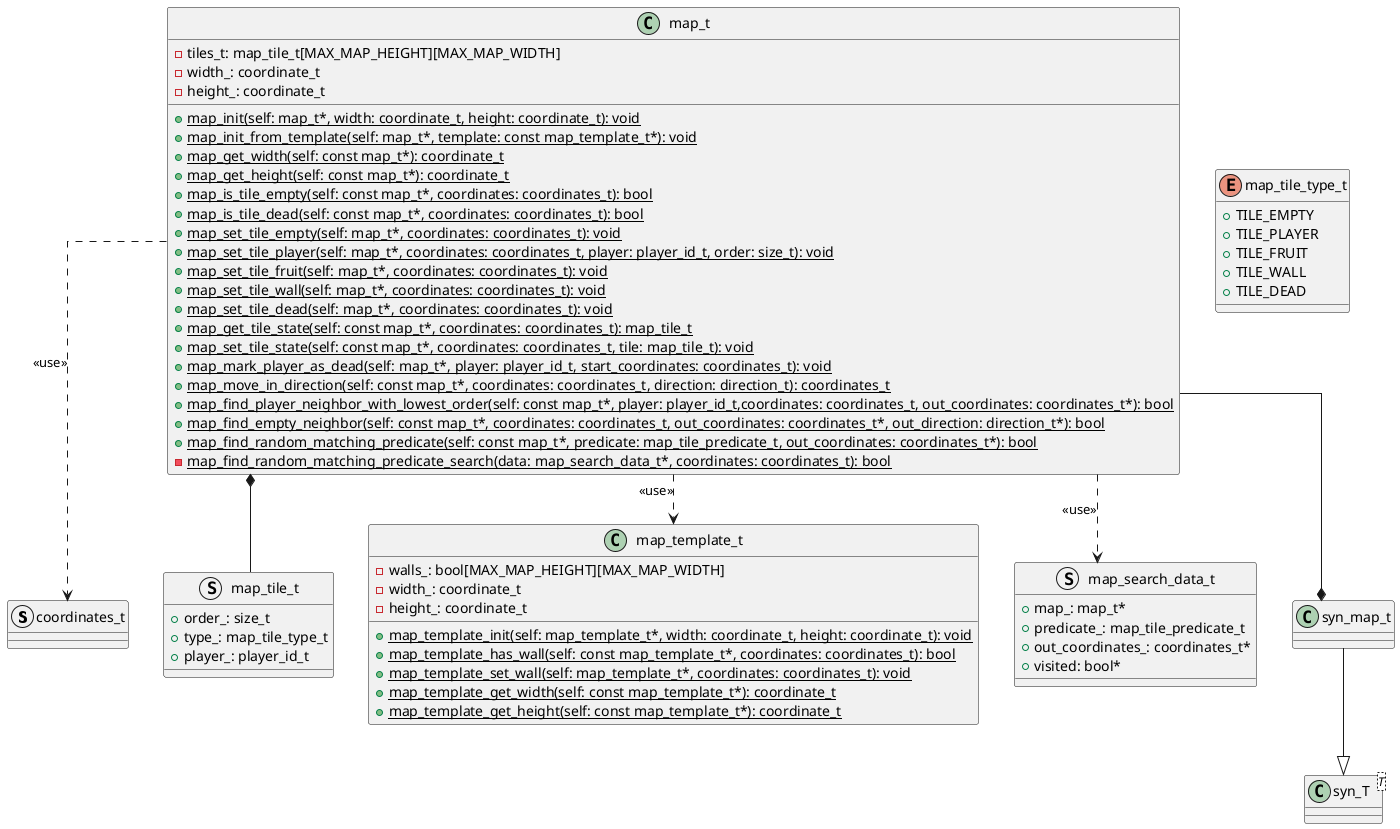@startuml

skinparam ranksep 50
skinparam linetype ortho

struct coordinates_t

enum map_tile_type_t {
+ TILE_EMPTY
+ TILE_PLAYER
+ TILE_FRUIT
+ TILE_WALL
+ TILE_DEAD
}

struct map_tile_t {
+ order_: size_t
+ type_: map_tile_type_t
+ player_: player_id_t
}

class map_template_t {
- walls_: bool[MAX_MAP_HEIGHT][MAX_MAP_WIDTH]
- width_: coordinate_t
- height_: coordinate_t

{static} + map_template_init(self: map_template_t*, width: coordinate_t, height: coordinate_t): void
{static} + map_template_has_wall(self: const map_template_t*, coordinates: coordinates_t): bool
{static} + map_template_set_wall(self: map_template_t*, coordinates: coordinates_t): void
{static} + map_template_get_width(self: const map_template_t*): coordinate_t
{static} + map_template_get_height(self: const map_template_t*): coordinate_t
}

class map_t {
- tiles_t: map_tile_t[MAX_MAP_HEIGHT][MAX_MAP_WIDTH]
- width_: coordinate_t
- height_: coordinate_t

{static} + map_init(self: map_t*, width: coordinate_t, height: coordinate_t): void
{static} + map_init_from_template(self: map_t*, template: const map_template_t*): void
{static} + map_get_width(self: const map_t*): coordinate_t
{static} + map_get_height(self: const map_t*): coordinate_t
{static} + map_is_tile_empty(self: const map_t*, coordinates: coordinates_t): bool
{static} + map_is_tile_dead(self: const map_t*, coordinates: coordinates_t): bool
{static} + map_set_tile_empty(self: map_t*, coordinates: coordinates_t): void
{static} + map_set_tile_player(self: map_t*, coordinates: coordinates_t, player: player_id_t, order: size_t): void
{static} + map_set_tile_fruit(self: map_t*, coordinates: coordinates_t): void
{static} + map_set_tile_wall(self: map_t*, coordinates: coordinates_t): void
{static} + map_set_tile_dead(self: map_t*, coordinates: coordinates_t): void
{static} + map_get_tile_state(self: const map_t*, coordinates: coordinates_t): map_tile_t
{static} + map_set_tile_state(self: const map_t*, coordinates: coordinates_t, tile: map_tile_t): void
{static} + map_mark_player_as_dead(self: map_t*, player: player_id_t, start_coordinates: coordinates_t): void
{static} + map_move_in_direction(self: const map_t*, coordinates: coordinates_t, direction: direction_t): coordinates_t
{static} + map_find_player_neighbor_with_lowest_order(self: const map_t*, player: player_id_t,coordinates: coordinates_t, out_coordinates: coordinates_t*): bool
{static} + map_find_empty_neighbor(self: const map_t*, coordinates: coordinates_t, out_coordinates: coordinates_t*, out_direction: direction_t*): bool
{static} + map_find_random_matching_predicate(self: const map_t*, predicate: map_tile_predicate_t, out_coordinates: coordinates_t*): bool
{static} - map_find_random_matching_predicate_search(data: map_search_data_t*, coordinates: coordinates_t): bool
}
map_t *-- map_tile_t
map_t ..> map_template_t : <<use>>
map_t ..> coordinates_t : <<use>>

struct map_search_data_t {
+ map_: map_t*
+ predicate_: map_tile_predicate_t
+ out_coordinates_: coordinates_t*
+ visited: bool*
}
map_t ..> map_search_data_t : <<use>>

class syn_T<T>

class syn_map_t
syn_map_t --|> syn_T
map_t --* syn_map_t

@enduml